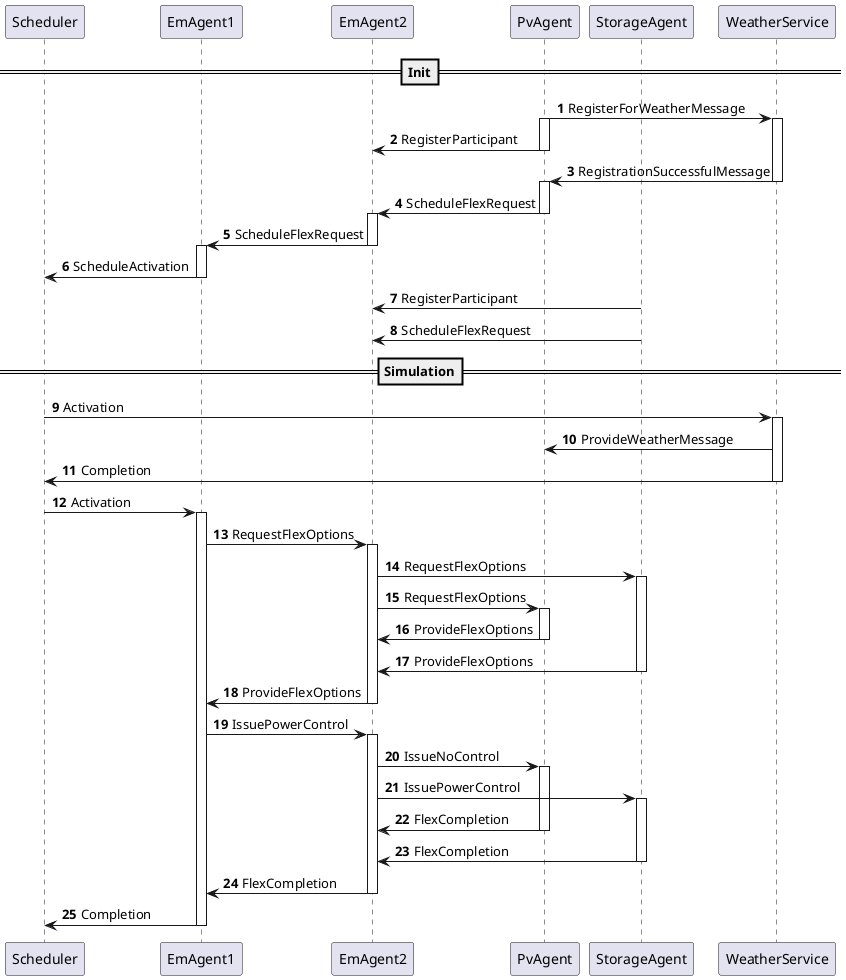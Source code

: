 @startuml
'https://plantuml.com/sequence-diagram

' set fixed order
participant Scheduler
participant EmAgent1
participant EmAgent2
participant PvAgent
participant StorageAgent
participant WeatherService

autonumber

==Init==

PvAgent -> WeatherService: RegisterForWeatherMessage
activate PvAgent
activate WeatherService
PvAgent -> EmAgent2: RegisterParticipant
deactivate PvAgent

WeatherService -> PvAgent: RegistrationSuccessfulMessage
deactivate WeatherService
activate PvAgent
PvAgent -> EmAgent2: ScheduleFlexRequest
deactivate PvAgent
activate EmAgent2

EmAgent2 -> EmAgent1: ScheduleFlexRequest
deactivate EmAgent2
activate EmAgent1
EmAgent1 -> Scheduler: ScheduleActivation
deactivate EmAgent1

StorageAgent -> EmAgent2: RegisterParticipant
StorageAgent -> EmAgent2: ScheduleFlexRequest

==Simulation==

Scheduler -> WeatherService: Activation
activate WeatherService

WeatherService -> PvAgent: ProvideWeatherMessage

WeatherService -> Scheduler: Completion
deactivate WeatherService

Scheduler -> EmAgent1: Activation
activate EmAgent1

EmAgent1 -> EmAgent2: RequestFlexOptions
activate EmAgent2

EmAgent2 -> StorageAgent: RequestFlexOptions
activate StorageAgent

EmAgent2 -> PvAgent: RequestFlexOptions
activate PvAgent

PvAgent -> EmAgent2: ProvideFlexOptions
deactivate PvAgent

StorageAgent -> EmAgent2: ProvideFlexOptions
deactivate StorageAgent

EmAgent2 -> EmAgent1: ProvideFlexOptions
deactivate EmAgent2

EmAgent1 -> EmAgent2: IssuePowerControl
activate EmAgent2

EmAgent2 -> PvAgent: IssueNoControl
activate PvAgent

EmAgent2 -> StorageAgent: IssuePowerControl
activate StorageAgent

PvAgent -> EmAgent2: FlexCompletion
deactivate PvAgent

StorageAgent -> EmAgent2: FlexCompletion
deactivate StorageAgent

EmAgent2 -> EmAgent1: FlexCompletion
deactivate EmAgent2

EmAgent1 -> Scheduler: Completion
deactivate EmAgent1

@enduml